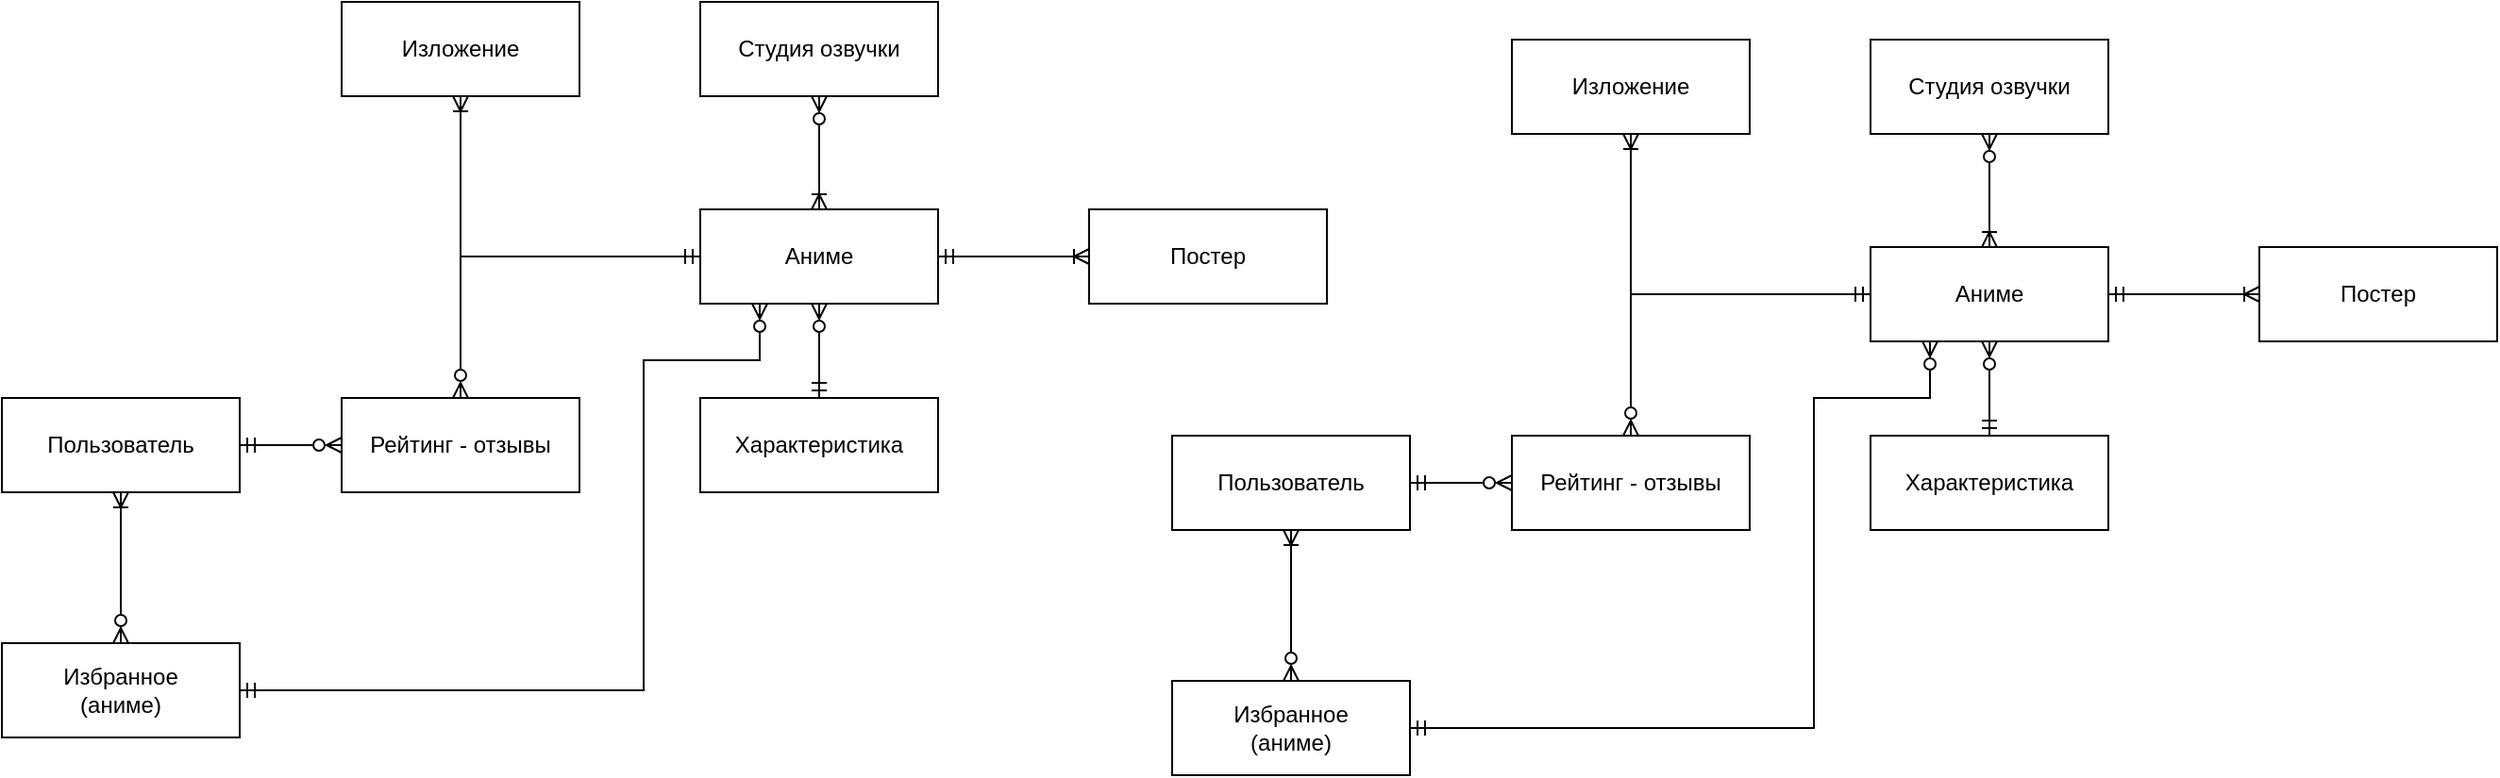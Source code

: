 <mxfile version="24.0.7" type="device">
  <diagram name="Страница — 1" id="BpNKCJGmQrmMuJ70pN_A">
    <mxGraphModel dx="863" dy="511" grid="1" gridSize="10" guides="1" tooltips="1" connect="1" arrows="1" fold="1" page="1" pageScale="1" pageWidth="827" pageHeight="1169" math="0" shadow="0">
      <root>
        <mxCell id="0" />
        <mxCell id="1" parent="0" />
        <mxCell id="ntTNH__xbwVR7S9a07NK-7" value="" style="edgeStyle=orthogonalEdgeStyle;rounded=0;orthogonalLoop=1;jettySize=auto;html=1;endArrow=none;endFill=0;" edge="1" parent="1" source="ntTNH__xbwVR7S9a07NK-5" target="ntTNH__xbwVR7S9a07NK-6">
          <mxGeometry relative="1" as="geometry" />
        </mxCell>
        <mxCell id="ntTNH__xbwVR7S9a07NK-9" value="" style="edgeStyle=orthogonalEdgeStyle;rounded=0;orthogonalLoop=1;jettySize=auto;html=1;endArrow=ERmandOne;endFill=0;startArrow=ERzeroToMany;startFill=0;" edge="1" parent="1" source="ntTNH__xbwVR7S9a07NK-5" target="ntTNH__xbwVR7S9a07NK-8">
          <mxGeometry relative="1" as="geometry" />
        </mxCell>
        <mxCell id="ntTNH__xbwVR7S9a07NK-11" value="" style="edgeStyle=orthogonalEdgeStyle;rounded=0;orthogonalLoop=1;jettySize=auto;html=1;endArrow=ERzeroToMany;endFill=0;startArrow=ERmandOne;startFill=0;" edge="1" parent="1" source="ntTNH__xbwVR7S9a07NK-5" target="ntTNH__xbwVR7S9a07NK-10">
          <mxGeometry relative="1" as="geometry" />
        </mxCell>
        <mxCell id="ntTNH__xbwVR7S9a07NK-12" value="" style="edgeStyle=orthogonalEdgeStyle;rounded=0;orthogonalLoop=1;jettySize=auto;html=1;endArrow=ERoneToMany;endFill=0;" edge="1" parent="1" source="ntTNH__xbwVR7S9a07NK-5" target="ntTNH__xbwVR7S9a07NK-6">
          <mxGeometry relative="1" as="geometry" />
        </mxCell>
        <mxCell id="ntTNH__xbwVR7S9a07NK-19" value="" style="edgeStyle=orthogonalEdgeStyle;rounded=0;orthogonalLoop=1;jettySize=auto;html=1;endArrow=ERzeroToMany;endFill=0;startArrow=ERoneToMany;startFill=0;" edge="1" parent="1" source="ntTNH__xbwVR7S9a07NK-5" target="ntTNH__xbwVR7S9a07NK-18">
          <mxGeometry relative="1" as="geometry" />
        </mxCell>
        <mxCell id="ntTNH__xbwVR7S9a07NK-21" value="" style="edgeStyle=orthogonalEdgeStyle;rounded=0;orthogonalLoop=1;jettySize=auto;html=1;endArrow=ERoneToMany;endFill=0;startArrow=ERmandOne;startFill=0;" edge="1" parent="1" source="ntTNH__xbwVR7S9a07NK-5">
          <mxGeometry relative="1" as="geometry">
            <mxPoint x="676" y="205" as="targetPoint" />
          </mxGeometry>
        </mxCell>
        <mxCell id="ntTNH__xbwVR7S9a07NK-5" value="Аниме" style="whiteSpace=wrap;html=1;align=center;" vertex="1" parent="1">
          <mxGeometry x="470" y="180" width="126" height="50" as="geometry" />
        </mxCell>
        <mxCell id="ntTNH__xbwVR7S9a07NK-6" value="Изложение" style="whiteSpace=wrap;html=1;align=center;" vertex="1" parent="1">
          <mxGeometry x="280" y="70" width="126" height="50" as="geometry" />
        </mxCell>
        <mxCell id="ntTNH__xbwVR7S9a07NK-8" value="Характеристика" style="whiteSpace=wrap;html=1;align=center;" vertex="1" parent="1">
          <mxGeometry x="470" y="280" width="126" height="50" as="geometry" />
        </mxCell>
        <mxCell id="ntTNH__xbwVR7S9a07NK-27" value="" style="edgeStyle=orthogonalEdgeStyle;rounded=0;orthogonalLoop=1;jettySize=auto;html=1;endArrow=ERmandOne;endFill=0;startArrow=ERzeroToMany;startFill=0;" edge="1" parent="1" source="ntTNH__xbwVR7S9a07NK-10" target="ntTNH__xbwVR7S9a07NK-26">
          <mxGeometry relative="1" as="geometry" />
        </mxCell>
        <mxCell id="ntTNH__xbwVR7S9a07NK-10" value="Рейтинг - отзывы" style="whiteSpace=wrap;html=1;align=center;" vertex="1" parent="1">
          <mxGeometry x="280" y="280" width="126" height="50" as="geometry" />
        </mxCell>
        <mxCell id="ntTNH__xbwVR7S9a07NK-18" value="Студия озвучки" style="whiteSpace=wrap;html=1;align=center;" vertex="1" parent="1">
          <mxGeometry x="470" y="70" width="126" height="50" as="geometry" />
        </mxCell>
        <mxCell id="ntTNH__xbwVR7S9a07NK-20" value="Постер" style="whiteSpace=wrap;html=1;align=center;" vertex="1" parent="1">
          <mxGeometry x="676" y="180" width="126" height="50" as="geometry" />
        </mxCell>
        <mxCell id="ntTNH__xbwVR7S9a07NK-32" value="" style="edgeStyle=orthogonalEdgeStyle;rounded=0;orthogonalLoop=1;jettySize=auto;html=1;endArrow=ERzeroToMany;endFill=0;startArrow=ERoneToMany;startFill=0;" edge="1" parent="1" source="ntTNH__xbwVR7S9a07NK-26" target="ntTNH__xbwVR7S9a07NK-31">
          <mxGeometry relative="1" as="geometry" />
        </mxCell>
        <mxCell id="ntTNH__xbwVR7S9a07NK-26" value="Пользователь" style="whiteSpace=wrap;html=1;align=center;" vertex="1" parent="1">
          <mxGeometry x="100" y="280" width="126" height="50" as="geometry" />
        </mxCell>
        <mxCell id="ntTNH__xbwVR7S9a07NK-34" value="" style="edgeStyle=orthogonalEdgeStyle;rounded=0;orthogonalLoop=1;jettySize=auto;html=1;entryX=0.25;entryY=1;entryDx=0;entryDy=0;endArrow=ERzeroToMany;endFill=0;startArrow=ERmandOne;startFill=0;" edge="1" parent="1" source="ntTNH__xbwVR7S9a07NK-31" target="ntTNH__xbwVR7S9a07NK-5">
          <mxGeometry relative="1" as="geometry">
            <mxPoint x="369" y="435" as="targetPoint" />
            <Array as="points">
              <mxPoint x="440" y="435" />
              <mxPoint x="440" y="260" />
              <mxPoint x="502" y="260" />
            </Array>
          </mxGeometry>
        </mxCell>
        <mxCell id="ntTNH__xbwVR7S9a07NK-31" value="Избранное&lt;div&gt;(аниме)&lt;/div&gt;" style="whiteSpace=wrap;html=1;align=center;" vertex="1" parent="1">
          <mxGeometry x="100" y="410" width="126" height="50" as="geometry" />
        </mxCell>
        <mxCell id="ntTNH__xbwVR7S9a07NK-39" value="" style="edgeStyle=orthogonalEdgeStyle;rounded=0;orthogonalLoop=1;jettySize=auto;html=1;endArrow=none;endFill=0;" edge="1" parent="1" source="ntTNH__xbwVR7S9a07NK-45" target="ntTNH__xbwVR7S9a07NK-46">
          <mxGeometry relative="1" as="geometry" />
        </mxCell>
        <mxCell id="ntTNH__xbwVR7S9a07NK-40" value="" style="edgeStyle=orthogonalEdgeStyle;rounded=0;orthogonalLoop=1;jettySize=auto;html=1;endArrow=ERmandOne;endFill=0;startArrow=ERzeroToMany;startFill=0;" edge="1" parent="1" source="ntTNH__xbwVR7S9a07NK-45" target="ntTNH__xbwVR7S9a07NK-47">
          <mxGeometry relative="1" as="geometry" />
        </mxCell>
        <mxCell id="ntTNH__xbwVR7S9a07NK-41" value="" style="edgeStyle=orthogonalEdgeStyle;rounded=0;orthogonalLoop=1;jettySize=auto;html=1;endArrow=ERzeroToMany;endFill=0;startArrow=ERmandOne;startFill=0;" edge="1" parent="1" source="ntTNH__xbwVR7S9a07NK-45" target="ntTNH__xbwVR7S9a07NK-49">
          <mxGeometry relative="1" as="geometry" />
        </mxCell>
        <mxCell id="ntTNH__xbwVR7S9a07NK-42" value="" style="edgeStyle=orthogonalEdgeStyle;rounded=0;orthogonalLoop=1;jettySize=auto;html=1;endArrow=ERoneToMany;endFill=0;" edge="1" parent="1" source="ntTNH__xbwVR7S9a07NK-45" target="ntTNH__xbwVR7S9a07NK-46">
          <mxGeometry relative="1" as="geometry" />
        </mxCell>
        <mxCell id="ntTNH__xbwVR7S9a07NK-43" value="" style="edgeStyle=orthogonalEdgeStyle;rounded=0;orthogonalLoop=1;jettySize=auto;html=1;endArrow=ERzeroToMany;endFill=0;startArrow=ERoneToMany;startFill=0;" edge="1" parent="1" source="ntTNH__xbwVR7S9a07NK-45" target="ntTNH__xbwVR7S9a07NK-50">
          <mxGeometry relative="1" as="geometry" />
        </mxCell>
        <mxCell id="ntTNH__xbwVR7S9a07NK-44" value="" style="edgeStyle=orthogonalEdgeStyle;rounded=0;orthogonalLoop=1;jettySize=auto;html=1;endArrow=ERoneToMany;endFill=0;startArrow=ERmandOne;startFill=0;" edge="1" parent="1" source="ntTNH__xbwVR7S9a07NK-45">
          <mxGeometry relative="1" as="geometry">
            <mxPoint x="1296" y="225" as="targetPoint" />
          </mxGeometry>
        </mxCell>
        <mxCell id="ntTNH__xbwVR7S9a07NK-45" value="Аниме" style="whiteSpace=wrap;html=1;align=center;" vertex="1" parent="1">
          <mxGeometry x="1090" y="200" width="126" height="50" as="geometry" />
        </mxCell>
        <mxCell id="ntTNH__xbwVR7S9a07NK-46" value="Изложение" style="whiteSpace=wrap;html=1;align=center;" vertex="1" parent="1">
          <mxGeometry x="900" y="90" width="126" height="50" as="geometry" />
        </mxCell>
        <mxCell id="ntTNH__xbwVR7S9a07NK-47" value="Характеристика" style="whiteSpace=wrap;html=1;align=center;" vertex="1" parent="1">
          <mxGeometry x="1090" y="300" width="126" height="50" as="geometry" />
        </mxCell>
        <mxCell id="ntTNH__xbwVR7S9a07NK-48" value="" style="edgeStyle=orthogonalEdgeStyle;rounded=0;orthogonalLoop=1;jettySize=auto;html=1;endArrow=ERmandOne;endFill=0;startArrow=ERzeroToMany;startFill=0;" edge="1" parent="1" source="ntTNH__xbwVR7S9a07NK-49" target="ntTNH__xbwVR7S9a07NK-53">
          <mxGeometry relative="1" as="geometry" />
        </mxCell>
        <mxCell id="ntTNH__xbwVR7S9a07NK-49" value="Рейтинг - отзывы" style="whiteSpace=wrap;html=1;align=center;" vertex="1" parent="1">
          <mxGeometry x="900" y="300" width="126" height="50" as="geometry" />
        </mxCell>
        <mxCell id="ntTNH__xbwVR7S9a07NK-50" value="Студия озвучки" style="whiteSpace=wrap;html=1;align=center;" vertex="1" parent="1">
          <mxGeometry x="1090" y="90" width="126" height="50" as="geometry" />
        </mxCell>
        <mxCell id="ntTNH__xbwVR7S9a07NK-51" value="Постер" style="whiteSpace=wrap;html=1;align=center;" vertex="1" parent="1">
          <mxGeometry x="1296" y="200" width="126" height="50" as="geometry" />
        </mxCell>
        <mxCell id="ntTNH__xbwVR7S9a07NK-52" value="" style="edgeStyle=orthogonalEdgeStyle;rounded=0;orthogonalLoop=1;jettySize=auto;html=1;endArrow=ERzeroToMany;endFill=0;startArrow=ERoneToMany;startFill=0;" edge="1" parent="1" source="ntTNH__xbwVR7S9a07NK-53" target="ntTNH__xbwVR7S9a07NK-55">
          <mxGeometry relative="1" as="geometry" />
        </mxCell>
        <mxCell id="ntTNH__xbwVR7S9a07NK-53" value="Пользователь" style="whiteSpace=wrap;html=1;align=center;" vertex="1" parent="1">
          <mxGeometry x="720" y="300" width="126" height="50" as="geometry" />
        </mxCell>
        <mxCell id="ntTNH__xbwVR7S9a07NK-54" value="" style="edgeStyle=orthogonalEdgeStyle;rounded=0;orthogonalLoop=1;jettySize=auto;html=1;entryX=0.25;entryY=1;entryDx=0;entryDy=0;endArrow=ERzeroToMany;endFill=0;startArrow=ERmandOne;startFill=0;" edge="1" parent="1" source="ntTNH__xbwVR7S9a07NK-55" target="ntTNH__xbwVR7S9a07NK-45">
          <mxGeometry relative="1" as="geometry">
            <mxPoint x="989" y="455" as="targetPoint" />
            <Array as="points">
              <mxPoint x="1060" y="455" />
              <mxPoint x="1060" y="280" />
              <mxPoint x="1122" y="280" />
            </Array>
          </mxGeometry>
        </mxCell>
        <mxCell id="ntTNH__xbwVR7S9a07NK-55" value="Избранное&lt;div&gt;(аниме)&lt;/div&gt;" style="whiteSpace=wrap;html=1;align=center;" vertex="1" parent="1">
          <mxGeometry x="720" y="430" width="126" height="50" as="geometry" />
        </mxCell>
      </root>
    </mxGraphModel>
  </diagram>
</mxfile>
